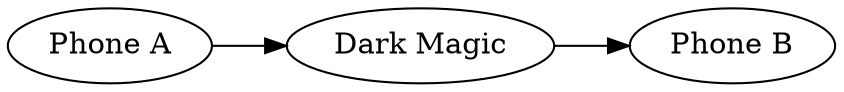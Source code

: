 digraph G {
    rankdir=LR;
    client -> magic -> client2; 
    client[label="Phone A"];
    magic[label="Dark Magic"];
    client2[label="Phone B"];
}